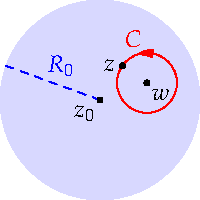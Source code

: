 settings.tex="pdflatex";


texpreamble("\usepackage{amsmath}
\usepackage{amsthm,amssymb}
\usepackage{mathpazo}
\usepackage[svgnames]{xcolor}
");
import graph;


size(100);

pair w=0.7*dir(70);

real r=0.5;
real de=0.3;

pair z1=r*dir(20);
pair z=z1+de*dir(145);

fill(unitcircle,lightblue+opacity(0.3));
draw(Label("$C$",Relative(0.3)),shift(z1)*scale(de)*unitcircle,red,Arrow(Relative(0.3)));

draw("$R_0$",(0,0)--dir(160),dashed+blue);
//draw("$\delta$",z1+de*dir(45)--z1,dashed+red);


dot("$z_0$",(0,0),SW);
dot("$w$",z1,SE);
dot("$z$",z,W);
